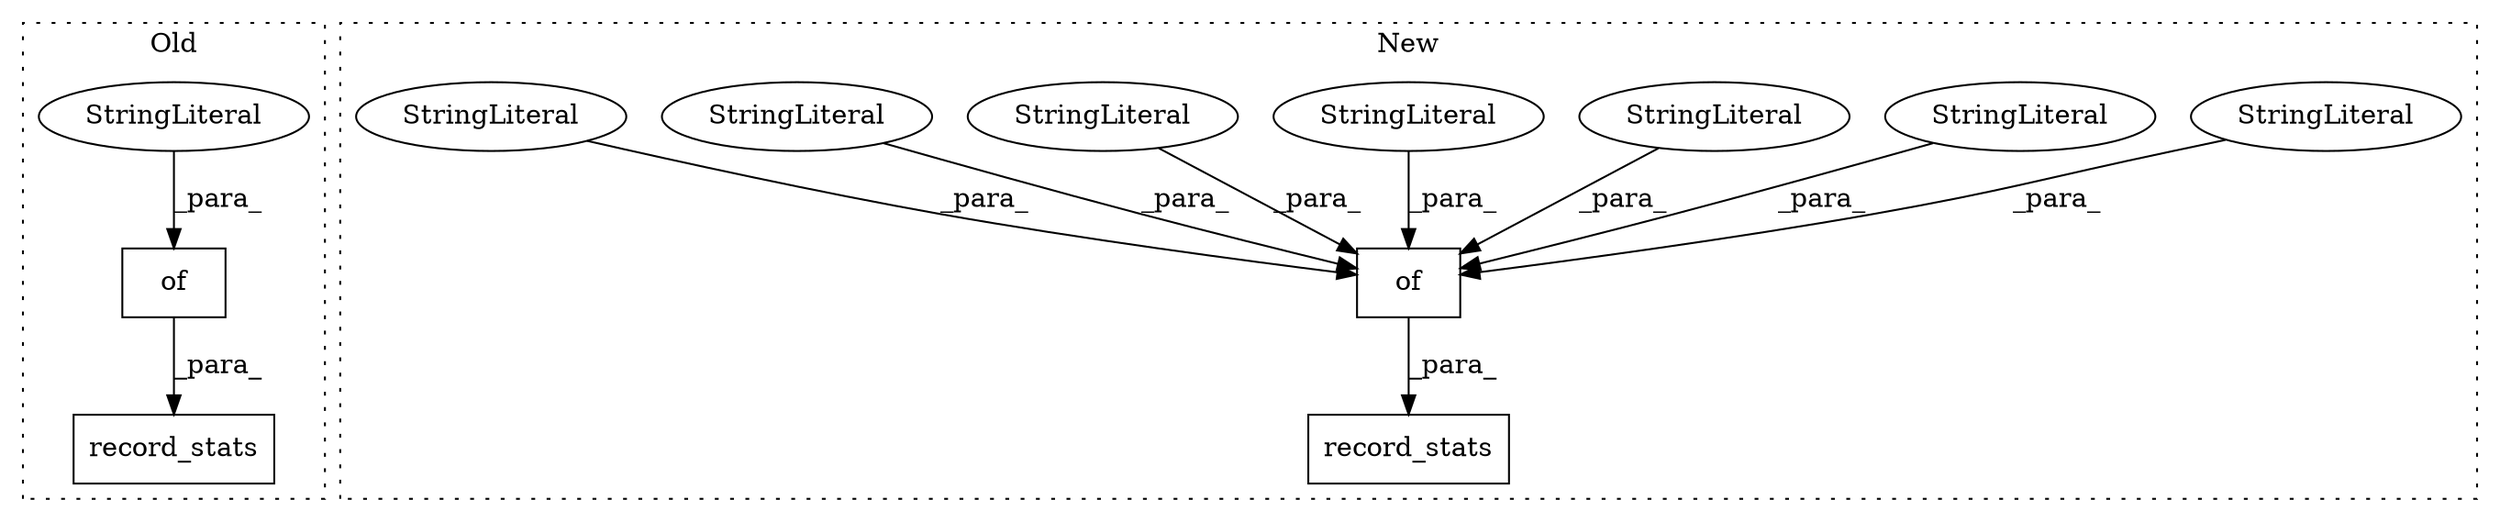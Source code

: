 digraph G {
subgraph cluster0 {
1 [label="record_stats" a="32" s="1876,1971" l="13,1" shape="box"];
10 [label="of" a="32" s="1893,1970" l="3,1" shape="box"];
12 [label="StringLiteral" a="45" s="1896" l="11" shape="ellipse"];
label = "Old";
style="dotted";
}
subgraph cluster1 {
2 [label="record_stats" a="32" s="1894,1916" l="13,1" shape="box"];
3 [label="of" a="32" s="1418,1509" l="3,1" shape="box"];
4 [label="StringLiteral" a="45" s="1448" l="11" shape="ellipse"];
5 [label="StringLiteral" a="45" s="1421" l="11" shape="ellipse"];
6 [label="StringLiteral" a="45" s="1467" l="13" shape="ellipse"];
7 [label="StringLiteral" a="45" s="1488" l="14" shape="ellipse"];
8 [label="StringLiteral" a="45" s="1460" l="6" shape="ellipse"];
9 [label="StringLiteral" a="45" s="1503" l="6" shape="ellipse"];
11 [label="StringLiteral" a="45" s="1481" l="6" shape="ellipse"];
label = "New";
style="dotted";
}
3 -> 2 [label="_para_"];
4 -> 3 [label="_para_"];
5 -> 3 [label="_para_"];
6 -> 3 [label="_para_"];
7 -> 3 [label="_para_"];
8 -> 3 [label="_para_"];
9 -> 3 [label="_para_"];
10 -> 1 [label="_para_"];
11 -> 3 [label="_para_"];
12 -> 10 [label="_para_"];
}